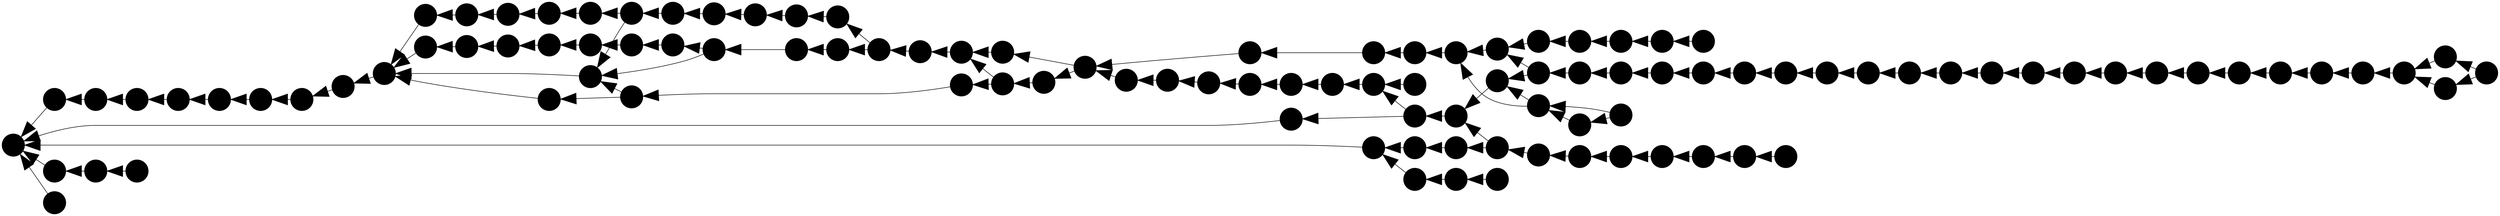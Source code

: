 digraph git {
  rankdir = RL
  node [
    shape=point
    width=0.6
  ];
  edge [
    arrowsize=3.0
  ];

  "b015dd3" [label=""]
 "b015dd3" -> { "45960d5" "a76bf42" }
  "45960d5" [label=""]
 "45960d5" -> { "e846de6" }
  "a76bf42" [label=""]
 "a76bf42" -> { "e846de6" }
  "e846de6" [label=""]
 "e846de6" -> { "ceb5246" }
  "ceb5246" [label=""]
 "ceb5246" -> { "6bd04d2" }
  "6bd04d2" [label=""]
 "6bd04d2" -> { "8b76883" }
  "8b76883" [label=""]
 "8b76883" -> { "7e2159a" }
  "7e2159a" [label=""]
 "7e2159a" -> { "415b839" }
  "415b839" [label=""]
 "415b839" -> { "157b807" }
  "157b807" [label=""]
 "157b807" -> { "753651e" }
  "5dd32d6" [label=""]
 "5dd32d6" -> { "ae90305" }
  "ae90305" [label=""]
 "ae90305" -> { "5f5f0a1" }
  "5f5f0a1" [label=""]
 "5f5f0a1" -> { "c9045cc" }
  "c9045cc" [label=""]
 "c9045cc" -> { "e5e6e51" }
  "e5e6e51" [label=""]
 "e5e6e51" -> { "2cd49bb" }
  "2cd49bb" [label=""]
 "2cd49bb" -> { "7b8c823" }
  "7b8c823" [label=""]
 "7b8c823" -> { "5ff81dd" }
  "5ff81dd" [label=""]
 "5ff81dd" -> { "8eab01b" "7313d6f" }
  "7313d6f" [label=""]
 "7313d6f" -> { "bc3e991" }
  "bc3e991" [label=""]
 "bc3e991" -> { "3b2aa62" }
  "b4ef47c" [label=""]
 "b4ef47c" -> { "2e50303" }
  "2e50303" [label=""]
 "2e50303" -> { "f41339c" }
  "f41339c" [label=""]
 "f41339c" -> { "3b2aa62" }
  "3b2aa62" [label=""]
 "3b2aa62" -> { "780c0aa" }
  "743ffc4" [label=""]
 "743ffc4" -> { "8ebe06a" }
  "8ebe06a" [label=""]
 "8ebe06a" -> { "bea77b2" }
  "bea77b2" [label=""]
 "bea77b2" -> { "e3d0dd4" }
  "e3d0dd4" [label=""]
 "e3d0dd4" -> { "51d868f" }
  "51d868f" [label=""]
 "51d868f" -> { "1af2fe7" }
  "753651e" [label=""]
 "753651e" -> { "72a0f60" }
  "72a0f60" [label=""]
 "72a0f60" -> { "db393ab" }
  "db393ab" [label=""]
 "db393ab" -> { "8d293ae" }
  "8d293ae" [label=""]
 "8d293ae" -> { "8967a4e" }
  "8967a4e" [label=""]
 "8967a4e" -> { "63c7306" }
  "63c7306" [label=""]
 "63c7306" -> { "ce890e2" }
  "ce890e2" [label=""]
 "ce890e2" -> { "ee9ca31" }
  "ee9ca31" [label=""]
 "ee9ca31" -> { "89f2737" }
  "89f2737" [label=""]
 "89f2737" -> { "c11229c" }
  "c11229c" [label=""]
 "c11229c" -> { "6eb8702" }
  "6eb8702" [label=""]
 "6eb8702" -> { "c188884" }
  "c188884" [label=""]
 "c188884" -> { "a2de4fc" }
  "a2de4fc" [label=""]
 "a2de4fc" -> { "7a25f82" }
  "7a25f82" [label=""]
 "7a25f82" -> { "b877b9a" }
  "b877b9a" [label=""]
 "b877b9a" -> { "1a1ef1f" "1af2fe7" }
  "1af2fe7" [label=""]
 "1af2fe7" -> { "c89086d" }
  "0e23693" [label=""]
 "0e23693" -> { "63ccc00" "f916b4f" }
  "f916b4f" [label=""]
 "f916b4f" -> { "63ccc00" }
  "63ccc00" [label=""]
 "63ccc00" -> { "1a1ef1f" "c89086d" }
  "c89086d" [label=""]
 "c89086d" -> { "62ce9b2" }
  "62ce9b2" [label=""]
 "62ce9b2" -> { "134c9c3" }
  "72f9a7f" [label=""]
 "72f9a7f" -> { "4cc1a0f" }
  "d642302" [label=""]
 "d642302" -> { "a206a42" }
  "134c9c3" [label=""]
 "134c9c3" -> { "ecc00b4" }
  "ecc00b4" [label=""]
 "ecc00b4" -> { "9fbbb8c" }
  "1a1ef1f" [label=""]
 "1a1ef1f" -> { "8eab01b" }
  "8eab01b" [label=""]
 "8eab01b" -> { "fa0cbf7" }
  "fa0cbf7" [label=""]
 "fa0cbf7" -> { "70f2f9f" "4cc1a0f" }
  "70f2f9f" [label=""]
 "70f2f9f" -> { "780c0aa" }
  "4cc1a0f" [label=""]
 "4cc1a0f" -> { "c382813" }
  "c382813" [label=""]
 "c382813" -> { "a53ac2f" }
  "a53ac2f" [label=""]
 "a53ac2f" -> { "555a465" }
  "555a465" [label=""]
 "555a465" -> { "88ffc8e" }
  "88ffc8e" [label=""]
 "88ffc8e" -> { "73f7a2d" }
  "73f7a2d" [label=""]
 "73f7a2d" -> { "cda3de8" }
  "cda3de8" [label=""]
 "cda3de8" -> { "9fbbb8c" }
  "a206a42" [label=""]
 "a206a42" -> { "1fab8f0" }
  "9fbbb8c" [label=""]
 "9fbbb8c" -> { "8db671b" "cfb69b1" }
  "cfb69b1" [label=""]
 "cfb69b1" -> { "f1c456e" }
  "8db671b" [label=""]
 "8db671b" -> { "7fcf4b2" }
  "7fcf4b2" [label=""]
 "7fcf4b2" -> { "f1c456e" "5a228ea" }
  "f1c456e" [label=""]
 "f1c456e" -> { "c4069b9" }
  "c4069b9" [label=""]
 "c4069b9" -> { "b1a8db2" }
  "b1a8db2" [label=""]
 "b1a8db2" -> { "93b43f3" "4fd4cc4" }
  "93b43f3" [label=""]
 "93b43f3" -> { "1ffd7a9" }
  "5a228ea" [label=""]
 "5a228ea" -> { "ce9066f" }
  "1ffd7a9" [label=""]
 "1ffd7a9" -> { "26d8ea5" }
  "26d8ea5" [label=""]
 "26d8ea5" -> { "852da90" }
  "228fbeb" [label=""]
 "228fbeb" -> { "780c0aa" }
  "852da90" [label=""]
 "852da90" -> { "f4eccfc" }
  "4fd4cc4" [label=""]
 "4fd4cc4" -> { "55746ce" }
  "55746ce" [label=""]
 "55746ce" -> { "9fa9a6c" }
  "f4eccfc" [label=""]
 "f4eccfc" -> { "09fdeef" }
  "ce9066f" [label=""]
 "ce9066f" -> { "4a539e8" "f1f3ef0" }
  "9fa9a6c" [label=""]
 "9fa9a6c" -> { "f4622df" "f1f3ef0" }
  "09fdeef" [label=""]
 "09fdeef" -> { "193f801" "f1f3ef0" }
  "f1f3ef0" [label=""]
 "f1f3ef0" -> { "50830cb" }
  "193f801" [label=""]
 "193f801" -> { "b133e19" }
  "4a539e8" [label=""]
 "4a539e8" -> { "50830cb" }
  "f4622df" [label=""]
 "f4622df" -> { "b9f2193" }
  "b9f2193" [label=""]
 "b9f2193" -> { "72ddd21" }
  "72ddd21" [label=""]
 "72ddd21" -> { "88306e8" }
  "88306e8" [label=""]
 "88306e8" -> { "94f7680" }
  "94f7680" [label=""]
 "94f7680" -> { "2743e3b" }
  "2743e3b" [label=""]
 "2743e3b" -> { "53e5b8a" }
  "53e5b8a" [label=""]
 "53e5b8a" -> { "50830cb" }
  "b133e19" [label=""]
 "b133e19" -> { "5a18284" }
  "5a18284" [label=""]
 "5a18284" -> { "25d8a13" }
  "25d8a13" [label=""]
 "25d8a13" -> { "adddca9" }
  "adddca9" [label=""]
 "adddca9" -> { "50830cb" }
  "1fab8f0" [label=""]
 "1fab8f0" -> { "780c0aa" }
  "50830cb" [label=""]
 "50830cb" -> { "6190e2a" }
  "6190e2a" [label=""]
 "6190e2a" -> { "341555b" }
  "341555b" [label=""]
 "341555b" -> { "ab46096" }
  "ab46096" [label=""]
 "ab46096" -> { "253175a" }
  "253175a" [label=""]
 "253175a" -> { "44cb5bd" }
  "44cb5bd" [label=""]
 "44cb5bd" -> { "51cd2f9" }
  "51cd2f9" [label=""]
 "51cd2f9" -> { "a0d8052" }
  "a0d8052" [label=""]
 "a0d8052" -> { "d5a4ebb" }
  "d5a4ebb" [label=""]
 "d5a4ebb" -> { "780c0aa" }
  "780c0aa" [label=""]
 "780c0aa" -> {  }}
